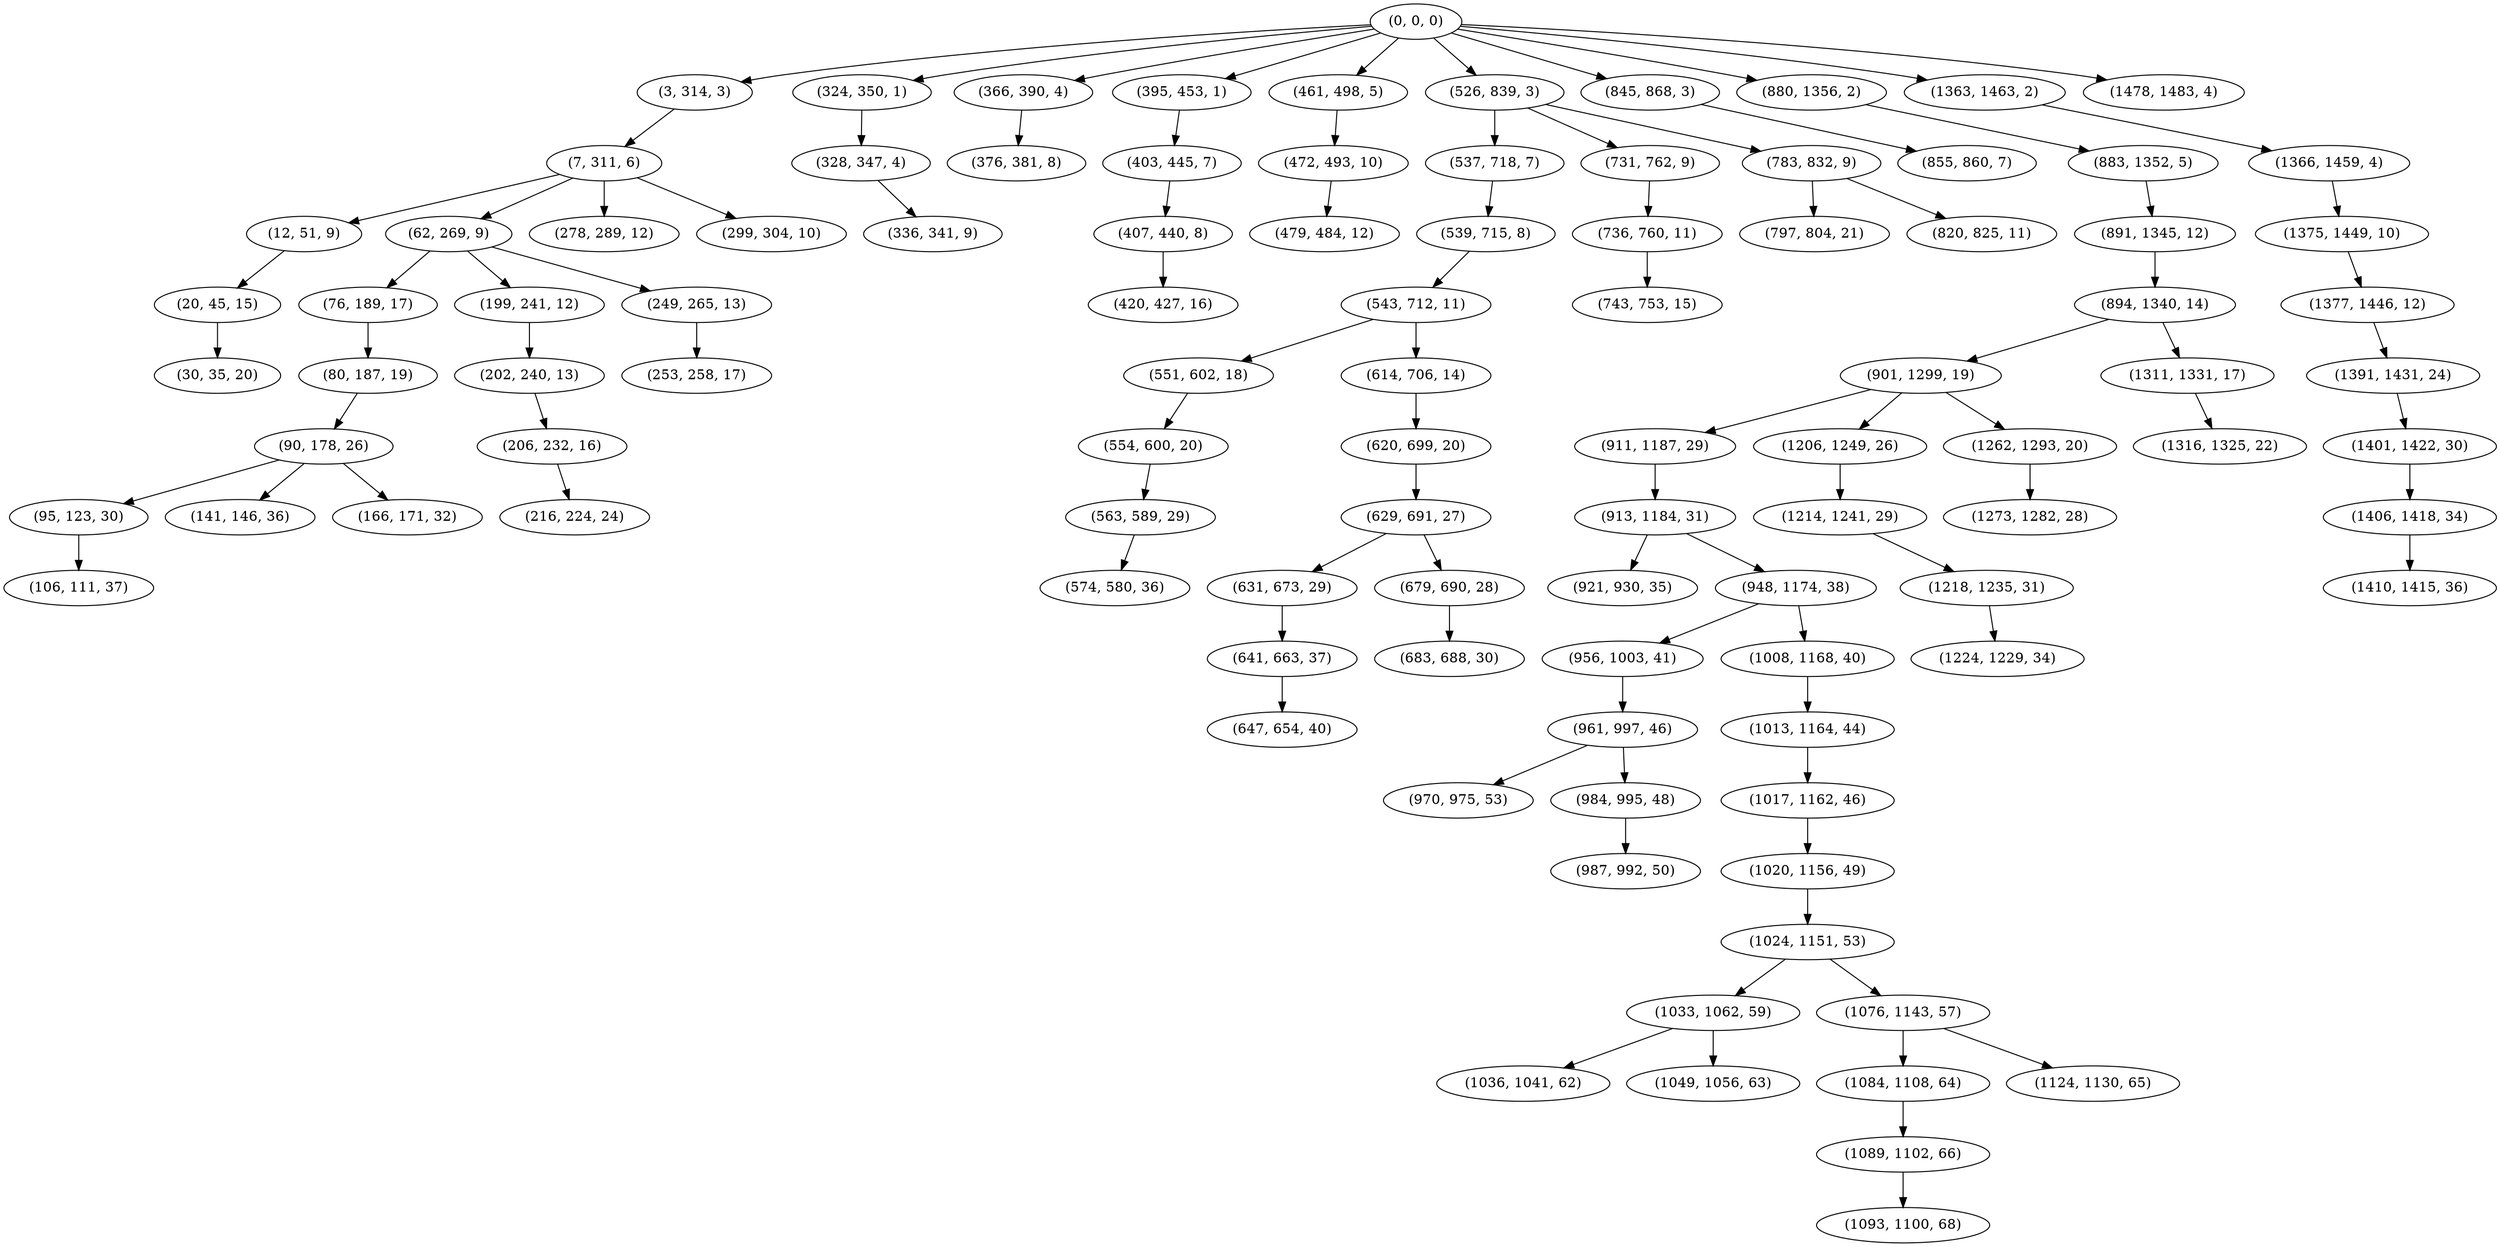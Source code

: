 digraph tree {
    "(0, 0, 0)";
    "(3, 314, 3)";
    "(7, 311, 6)";
    "(12, 51, 9)";
    "(20, 45, 15)";
    "(30, 35, 20)";
    "(62, 269, 9)";
    "(76, 189, 17)";
    "(80, 187, 19)";
    "(90, 178, 26)";
    "(95, 123, 30)";
    "(106, 111, 37)";
    "(141, 146, 36)";
    "(166, 171, 32)";
    "(199, 241, 12)";
    "(202, 240, 13)";
    "(206, 232, 16)";
    "(216, 224, 24)";
    "(249, 265, 13)";
    "(253, 258, 17)";
    "(278, 289, 12)";
    "(299, 304, 10)";
    "(324, 350, 1)";
    "(328, 347, 4)";
    "(336, 341, 9)";
    "(366, 390, 4)";
    "(376, 381, 8)";
    "(395, 453, 1)";
    "(403, 445, 7)";
    "(407, 440, 8)";
    "(420, 427, 16)";
    "(461, 498, 5)";
    "(472, 493, 10)";
    "(479, 484, 12)";
    "(526, 839, 3)";
    "(537, 718, 7)";
    "(539, 715, 8)";
    "(543, 712, 11)";
    "(551, 602, 18)";
    "(554, 600, 20)";
    "(563, 589, 29)";
    "(574, 580, 36)";
    "(614, 706, 14)";
    "(620, 699, 20)";
    "(629, 691, 27)";
    "(631, 673, 29)";
    "(641, 663, 37)";
    "(647, 654, 40)";
    "(679, 690, 28)";
    "(683, 688, 30)";
    "(731, 762, 9)";
    "(736, 760, 11)";
    "(743, 753, 15)";
    "(783, 832, 9)";
    "(797, 804, 21)";
    "(820, 825, 11)";
    "(845, 868, 3)";
    "(855, 860, 7)";
    "(880, 1356, 2)";
    "(883, 1352, 5)";
    "(891, 1345, 12)";
    "(894, 1340, 14)";
    "(901, 1299, 19)";
    "(911, 1187, 29)";
    "(913, 1184, 31)";
    "(921, 930, 35)";
    "(948, 1174, 38)";
    "(956, 1003, 41)";
    "(961, 997, 46)";
    "(970, 975, 53)";
    "(984, 995, 48)";
    "(987, 992, 50)";
    "(1008, 1168, 40)";
    "(1013, 1164, 44)";
    "(1017, 1162, 46)";
    "(1020, 1156, 49)";
    "(1024, 1151, 53)";
    "(1033, 1062, 59)";
    "(1036, 1041, 62)";
    "(1049, 1056, 63)";
    "(1076, 1143, 57)";
    "(1084, 1108, 64)";
    "(1089, 1102, 66)";
    "(1093, 1100, 68)";
    "(1124, 1130, 65)";
    "(1206, 1249, 26)";
    "(1214, 1241, 29)";
    "(1218, 1235, 31)";
    "(1224, 1229, 34)";
    "(1262, 1293, 20)";
    "(1273, 1282, 28)";
    "(1311, 1331, 17)";
    "(1316, 1325, 22)";
    "(1363, 1463, 2)";
    "(1366, 1459, 4)";
    "(1375, 1449, 10)";
    "(1377, 1446, 12)";
    "(1391, 1431, 24)";
    "(1401, 1422, 30)";
    "(1406, 1418, 34)";
    "(1410, 1415, 36)";
    "(1478, 1483, 4)";
    "(0, 0, 0)" -> "(3, 314, 3)";
    "(0, 0, 0)" -> "(324, 350, 1)";
    "(0, 0, 0)" -> "(366, 390, 4)";
    "(0, 0, 0)" -> "(395, 453, 1)";
    "(0, 0, 0)" -> "(461, 498, 5)";
    "(0, 0, 0)" -> "(526, 839, 3)";
    "(0, 0, 0)" -> "(845, 868, 3)";
    "(0, 0, 0)" -> "(880, 1356, 2)";
    "(0, 0, 0)" -> "(1363, 1463, 2)";
    "(0, 0, 0)" -> "(1478, 1483, 4)";
    "(3, 314, 3)" -> "(7, 311, 6)";
    "(7, 311, 6)" -> "(12, 51, 9)";
    "(7, 311, 6)" -> "(62, 269, 9)";
    "(7, 311, 6)" -> "(278, 289, 12)";
    "(7, 311, 6)" -> "(299, 304, 10)";
    "(12, 51, 9)" -> "(20, 45, 15)";
    "(20, 45, 15)" -> "(30, 35, 20)";
    "(62, 269, 9)" -> "(76, 189, 17)";
    "(62, 269, 9)" -> "(199, 241, 12)";
    "(62, 269, 9)" -> "(249, 265, 13)";
    "(76, 189, 17)" -> "(80, 187, 19)";
    "(80, 187, 19)" -> "(90, 178, 26)";
    "(90, 178, 26)" -> "(95, 123, 30)";
    "(90, 178, 26)" -> "(141, 146, 36)";
    "(90, 178, 26)" -> "(166, 171, 32)";
    "(95, 123, 30)" -> "(106, 111, 37)";
    "(199, 241, 12)" -> "(202, 240, 13)";
    "(202, 240, 13)" -> "(206, 232, 16)";
    "(206, 232, 16)" -> "(216, 224, 24)";
    "(249, 265, 13)" -> "(253, 258, 17)";
    "(324, 350, 1)" -> "(328, 347, 4)";
    "(328, 347, 4)" -> "(336, 341, 9)";
    "(366, 390, 4)" -> "(376, 381, 8)";
    "(395, 453, 1)" -> "(403, 445, 7)";
    "(403, 445, 7)" -> "(407, 440, 8)";
    "(407, 440, 8)" -> "(420, 427, 16)";
    "(461, 498, 5)" -> "(472, 493, 10)";
    "(472, 493, 10)" -> "(479, 484, 12)";
    "(526, 839, 3)" -> "(537, 718, 7)";
    "(526, 839, 3)" -> "(731, 762, 9)";
    "(526, 839, 3)" -> "(783, 832, 9)";
    "(537, 718, 7)" -> "(539, 715, 8)";
    "(539, 715, 8)" -> "(543, 712, 11)";
    "(543, 712, 11)" -> "(551, 602, 18)";
    "(543, 712, 11)" -> "(614, 706, 14)";
    "(551, 602, 18)" -> "(554, 600, 20)";
    "(554, 600, 20)" -> "(563, 589, 29)";
    "(563, 589, 29)" -> "(574, 580, 36)";
    "(614, 706, 14)" -> "(620, 699, 20)";
    "(620, 699, 20)" -> "(629, 691, 27)";
    "(629, 691, 27)" -> "(631, 673, 29)";
    "(629, 691, 27)" -> "(679, 690, 28)";
    "(631, 673, 29)" -> "(641, 663, 37)";
    "(641, 663, 37)" -> "(647, 654, 40)";
    "(679, 690, 28)" -> "(683, 688, 30)";
    "(731, 762, 9)" -> "(736, 760, 11)";
    "(736, 760, 11)" -> "(743, 753, 15)";
    "(783, 832, 9)" -> "(797, 804, 21)";
    "(783, 832, 9)" -> "(820, 825, 11)";
    "(845, 868, 3)" -> "(855, 860, 7)";
    "(880, 1356, 2)" -> "(883, 1352, 5)";
    "(883, 1352, 5)" -> "(891, 1345, 12)";
    "(891, 1345, 12)" -> "(894, 1340, 14)";
    "(894, 1340, 14)" -> "(901, 1299, 19)";
    "(894, 1340, 14)" -> "(1311, 1331, 17)";
    "(901, 1299, 19)" -> "(911, 1187, 29)";
    "(901, 1299, 19)" -> "(1206, 1249, 26)";
    "(901, 1299, 19)" -> "(1262, 1293, 20)";
    "(911, 1187, 29)" -> "(913, 1184, 31)";
    "(913, 1184, 31)" -> "(921, 930, 35)";
    "(913, 1184, 31)" -> "(948, 1174, 38)";
    "(948, 1174, 38)" -> "(956, 1003, 41)";
    "(948, 1174, 38)" -> "(1008, 1168, 40)";
    "(956, 1003, 41)" -> "(961, 997, 46)";
    "(961, 997, 46)" -> "(970, 975, 53)";
    "(961, 997, 46)" -> "(984, 995, 48)";
    "(984, 995, 48)" -> "(987, 992, 50)";
    "(1008, 1168, 40)" -> "(1013, 1164, 44)";
    "(1013, 1164, 44)" -> "(1017, 1162, 46)";
    "(1017, 1162, 46)" -> "(1020, 1156, 49)";
    "(1020, 1156, 49)" -> "(1024, 1151, 53)";
    "(1024, 1151, 53)" -> "(1033, 1062, 59)";
    "(1024, 1151, 53)" -> "(1076, 1143, 57)";
    "(1033, 1062, 59)" -> "(1036, 1041, 62)";
    "(1033, 1062, 59)" -> "(1049, 1056, 63)";
    "(1076, 1143, 57)" -> "(1084, 1108, 64)";
    "(1076, 1143, 57)" -> "(1124, 1130, 65)";
    "(1084, 1108, 64)" -> "(1089, 1102, 66)";
    "(1089, 1102, 66)" -> "(1093, 1100, 68)";
    "(1206, 1249, 26)" -> "(1214, 1241, 29)";
    "(1214, 1241, 29)" -> "(1218, 1235, 31)";
    "(1218, 1235, 31)" -> "(1224, 1229, 34)";
    "(1262, 1293, 20)" -> "(1273, 1282, 28)";
    "(1311, 1331, 17)" -> "(1316, 1325, 22)";
    "(1363, 1463, 2)" -> "(1366, 1459, 4)";
    "(1366, 1459, 4)" -> "(1375, 1449, 10)";
    "(1375, 1449, 10)" -> "(1377, 1446, 12)";
    "(1377, 1446, 12)" -> "(1391, 1431, 24)";
    "(1391, 1431, 24)" -> "(1401, 1422, 30)";
    "(1401, 1422, 30)" -> "(1406, 1418, 34)";
    "(1406, 1418, 34)" -> "(1410, 1415, 36)";
}
